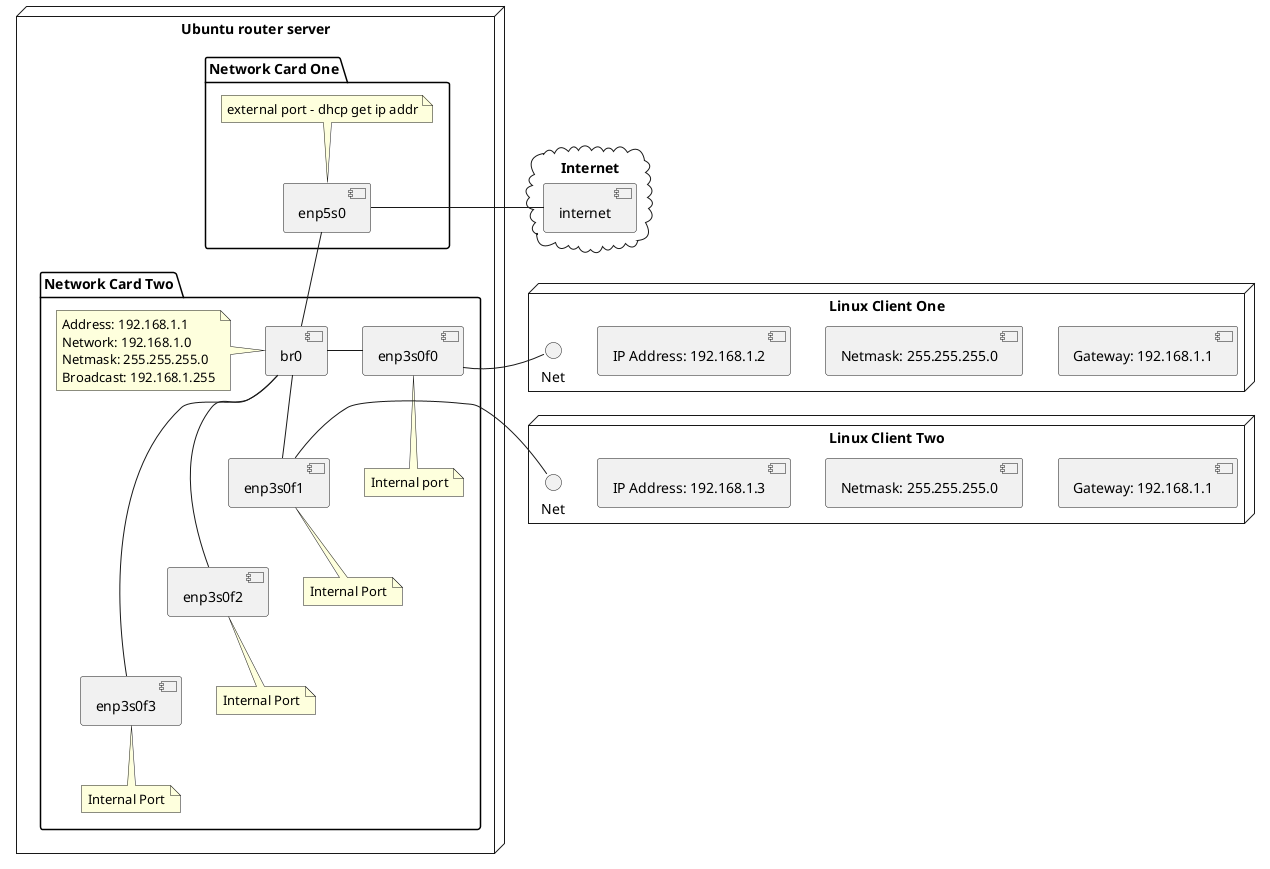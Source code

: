 @startuml
cloud "Internet" {
    component [internet] as internet
}

node "Ubuntu router server" {

    package "Network Card One" {
        component [enp5s0] as External
        note top of External : external port - dhcp get ip addr
    }

    package "Network Card Two" {
        component [enp3s0f0] as clientOne
        note bottom of clientOne : Internal port

        component [enp3s0f1] as clientTwo
        note bottom of clientTwo : Internal Port

        component [enp3s0f2] as clientThree
        note bottom of clientThree : Internal Port

        component [enp3s0f3] as clientFour
        note bottom of clientFour : Internal Port

        component [br0] as bridge
        note left of bridge
            Address: 192.168.1.1
            Network: 192.168.1.0
            Netmask: 255.255.255.0
            Broadcast: 192.168.1.255
        end note

        clientOne -[hidden]- clientTwo
        clientTwo -[hidden]- clientThree
        clientThree -[hidden]- clientFour

        bridge - clientOne
        bridge - clientTwo
        bridge - clientThree
        bridge - clientFour

    }
    
}

internet - External
bridge -up- External

node "Linux Client One" {
    interface "Net" as ClientOneInterface
    component [IP Address: 192.168.1.2] as ClientOneIP
    component [Netmask: 255.255.255.0] as ClientOneMask
    component [Gateway: 192.168.1.1] as ClientOneGateway

    ClientOneIP -[hidden] ClientOneMask
    ClientOneMask -[hidden] ClientOneGateway

}

node "Linux Client Two" {
    interface "Net" as ClientTwoInterface
    component [IP Address: 192.168.1.3] as ClientTwoIP
    component [Netmask: 255.255.255.0] as ClientTwoMask
    component [Gateway: 192.168.1.1] as ClientTwoGateway

    ClientTwoIP -[hidden] ClientTwoMask
    ClientTwoMask -[hidden] ClientTwoGateway

}
clientOne - ClientOneInterface
clientTwo - ClientTwoInterface
@enduml